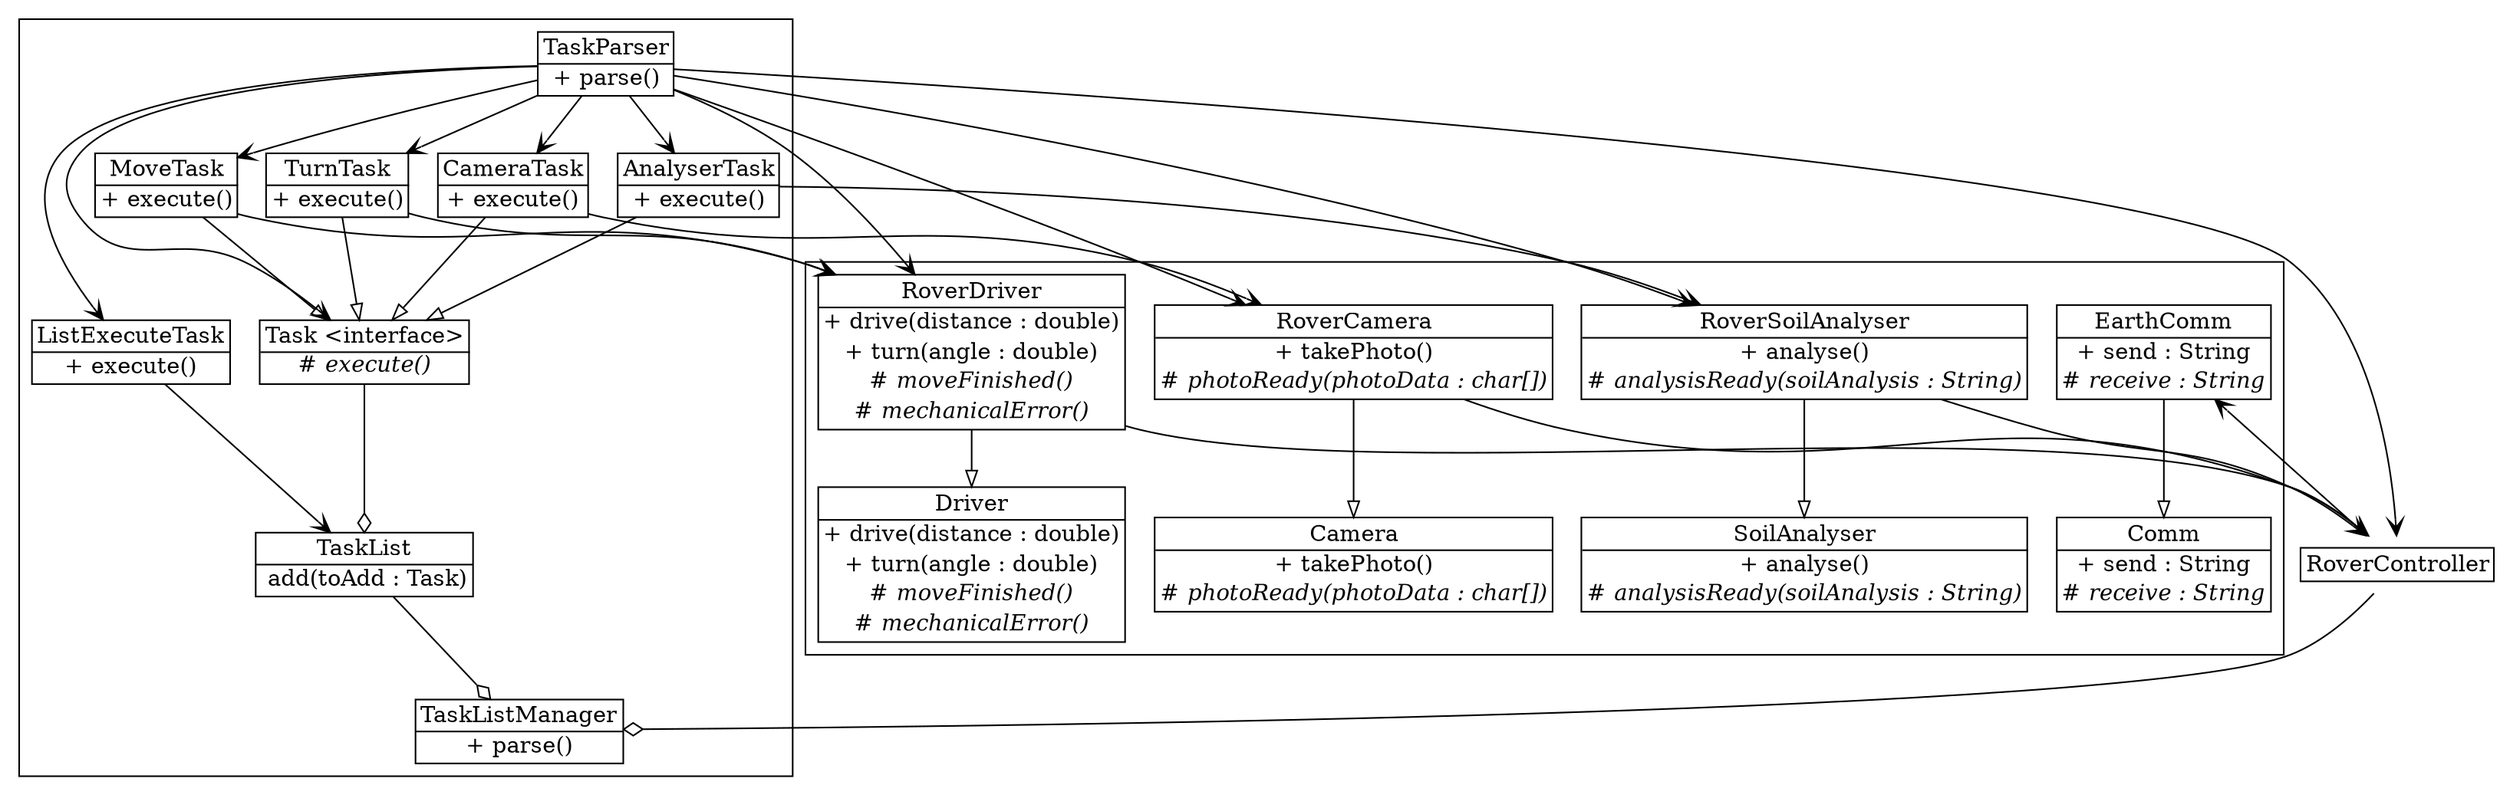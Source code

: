 digraph G {
        fontname = "Concourse T7";
        fontsize = 13;

        node [
             shape = "plaintext";
             margin = 0;
        ]

        subgraph cluster_hardware {
                 Comm [
                      label = <<table border="1" cellborder="0" cellspacing="0">
                                      <tr><td>Comm</td></tr>
                                      <hr/>
                                      <tr><td>+ send : String</td></tr>
                                      <tr><td># <i>receive : String</i></td></tr>
                               </table>>
        ]

                Driver [
                       label = <<table border="1" cellborder="0" cellspacing="0">
                                       <tr><td>Driver</td></tr>
                                       <hr/>
                                       <tr><td>+ drive(distance : double)</td></tr>
                                       <tr><td>+ turn(angle : double)</td></tr>
                                       <tr><td># <i>moveFinished()</i></td></tr>
                                       <tr><td># <i>mechanicalError()</i></td></tr>
                                </table>>

        ]

        SoilAnalyser [
               label = <<table border="1" cellborder="0" cellspacing="0">
                               <tr><td>SoilAnalyser</td></tr>
                               <hr/>
                               <tr><td>+ analyse()</td></tr>
                               <tr><td># <i>analysisReady(soilAnalysis : String)</i></td></tr>
                        </table>>

        ]

        Camera [
               label = <<table border="1" cellborder="0" cellspacing="0">
                               <tr><td>Camera</td></tr>
                               <hr/>
                               <tr><td>+ takePhoto()</td></tr>
                               <tr><td># <i>photoReady(photoData : char[])</i></td></tr>
                        </table>>

        ]

        RoverComm [
                label = <<table border="1" cellborder="0" cellspacing="0">
                                <tr><td>EarthComm</td></tr>
                                <hr/>
                                <tr><td>+ send : String</td></tr>
                                <tr><td># <i>receive : String</i></td></tr>
                         </table>>
        ]

        RoverDriver [
               label = <<table border="1" cellborder="0" cellspacing="0">
                               <tr><td>RoverDriver</td></tr>
                               <hr/>
                               <tr><td>+ drive(distance : double)</td></tr>
                               <tr><td>+ turn(angle : double)</td></tr>
                               <tr><td># <i>moveFinished()</i></td></tr>
                               <tr><td># <i>mechanicalError()</i></td></tr>
                        </table>>

        ]

        RoverSoilAnalyser [
               label = <<table border="1" cellborder="0" cellspacing="0">
                               <tr><td>RoverSoilAnalyser</td></tr>
                               <hr/>
                               <tr><td>+ analyse()</td></tr>
                               <tr><td># <i>analysisReady(soilAnalysis : String)</i></td></tr>
                        </table>>

        ]

        RoverCamera [
               label = <<table border="1" cellborder="0" cellspacing="0">
                               <tr><td>RoverCamera</td></tr>
                               <hr/>
                               <tr><td>+ takePhoto()</td></tr>
                               <tr><td># <i>photoReady(photoData : char[])</i></td></tr>
                        </table>>

        ]
        }

subgraph cluster_task {
        Task [
               label = <<table border="1" cellborder="0" cellspacing="0">
                               <tr><td>Task &lt;interface&gt;</td></tr>
                               <hr/>
                               <tr><td># <i>execute()</i></td></tr>
                        </table>>

        ]

        TaskList [
               label = <<table border="1" cellborder="0" cellspacing="0">
                               <tr><td>TaskList</td></tr>
                               <hr/>
                               <tr><td> add(toAdd : Task)</td></tr>
                        </table>>

        ]


        MoveTask [
               label = <<table border="1" cellborder="0" cellspacing="0">
                               <tr><td>MoveTask</td></tr>
                               <hr/>
                               <tr><td>+ execute()</td></tr>
                        </table>>

        ]

        TurnTask [
               label = <<table border="1" cellborder="0" cellspacing="0">
                               <tr><td>TurnTask</td></tr>
                               <hr/>
                               <tr><td>+ execute()</td></tr>
                        </table>>

        ]

        AnalyserTask [
               label = <<table border="1" cellborder="0" cellspacing="0">
                               <tr><td>AnalyserTask</td></tr>
                               <hr/>
                               <tr><td>+ execute()</td></tr>
                        </table>>

        ]

        CameraTask [
               label = <<table border="1" cellborder="0" cellspacing="0">
                               <tr><td>CameraTask</td></tr>
                               <hr/>
                               <tr><td>+ execute()</td></tr>
                        </table>>

        ]

        ListExecuteTask [
               label = <<table border="1" cellborder="0" cellspacing="0">
                               <tr><td>ListExecuteTask</td></tr>
                               <hr/>
                               <tr><td>+ execute()</td></tr>
                        </table>>

        ]

        TaskParser [
               label = <<table border="1" cellborder="0" cellspacing="0">
                               <tr><td>TaskParser</td></tr>
                               <hr/>
                               <tr><td>+ parse()</td></tr>
                        </table>>

        ]

        TaskListManager [
               label = <<table border="1" cellborder="0" cellspacing="0">
                               <tr><td>TaskListManager</td></tr>
                               <hr/>
                               <tr><td>+ parse()</td></tr>
                        </table>>

        ]
 }
        RoverController [
               label = <<table border="1" cellborder="0" cellspacing="0">
                               <tr><td>RoverController</td></tr>
                        </table>>

        ]

        edge [ arrowhead = "empty" ];
        RoverComm -> Comm;
        RoverDriver -> Driver;
        RoverSoilAnalyser -> SoilAnalyser;
        RoverCamera -> Camera;

        MoveTask -> Task;
        TurnTask -> Task;
        AnalyserTask -> Task;
        CameraTask -> Task;

        edge [ arrowhead = "odiamond" ];
        Task -> TaskList;
        RoverController -> TaskListManager;
        TaskList -> TaskListManager;

        edge [ arrowhead = "vee" ];
        MoveTask -> RoverDriver;
        TurnTask -> RoverDriver;
        AnalyserTask -> RoverSoilAnalyser;
        CameraTask -> RoverCamera;

        TaskParser -> MoveTask;
        TaskParser -> TurnTask;
        TaskParser -> AnalyserTask;
        TaskParser -> CameraTask;
        TaskParser -> ListExecuteTask;

        TaskParser -> RoverDriver;
        TaskParser -> RoverSoilAnalyser;
        TaskParser -> RoverCamera;
        TaskParser -> Task;

        TaskParser -> RoverController;

        RoverController -> RoverComm;

        RoverDriver -> RoverController;
        RoverSoilAnalyser -> RoverController;
        RoverCamera -> RoverController;

        ListExecuteTask -> TaskList;
}
